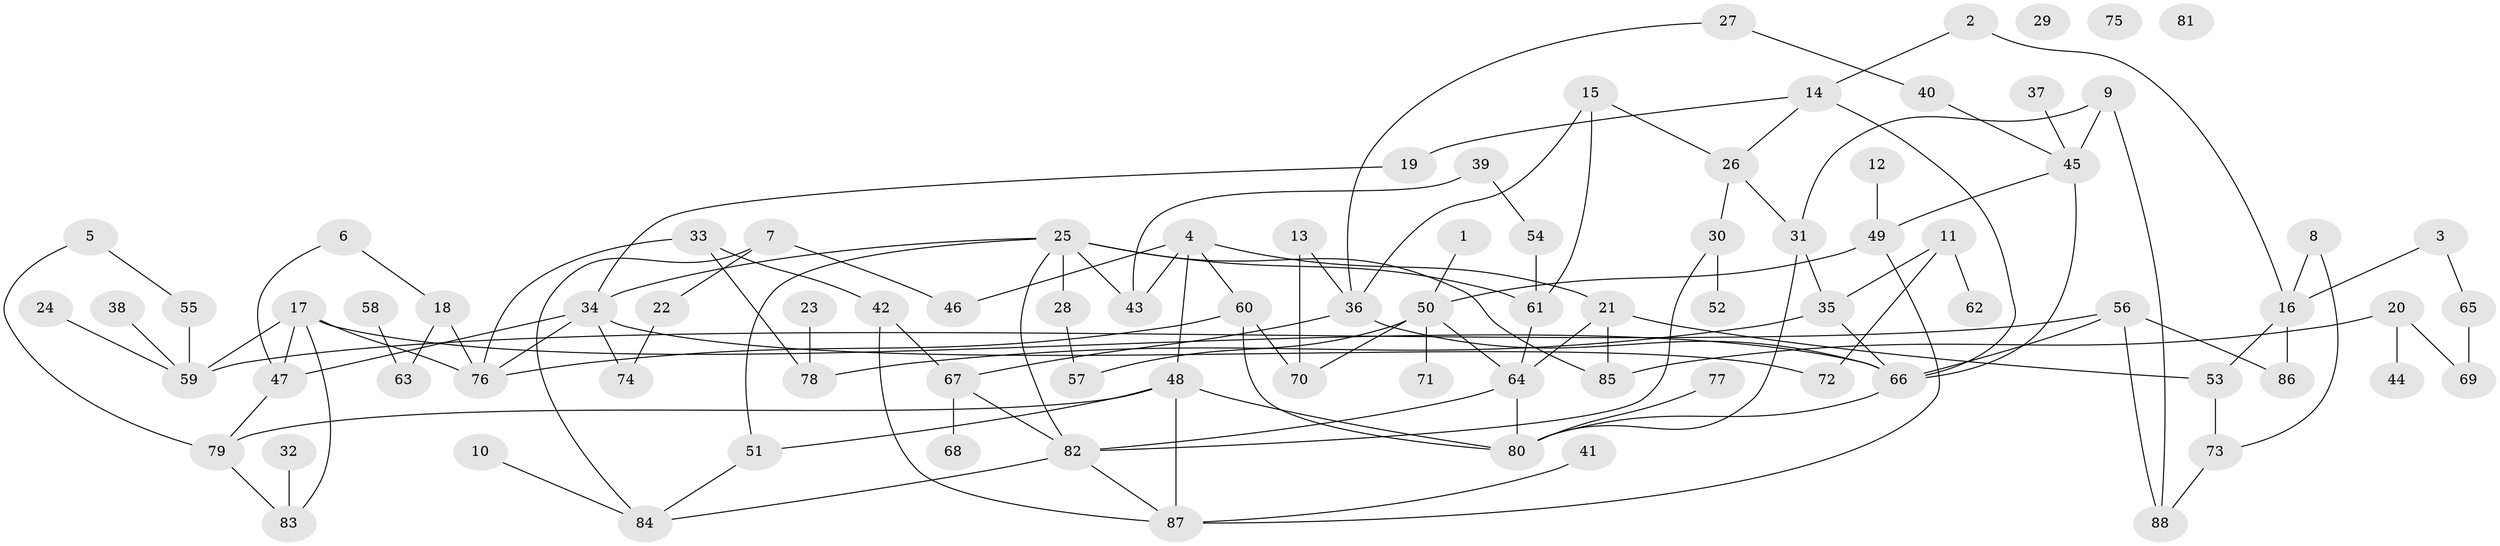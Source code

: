 // Generated by graph-tools (version 1.1) at 2025/49/03/09/25 03:49:09]
// undirected, 88 vertices, 127 edges
graph export_dot {
graph [start="1"]
  node [color=gray90,style=filled];
  1;
  2;
  3;
  4;
  5;
  6;
  7;
  8;
  9;
  10;
  11;
  12;
  13;
  14;
  15;
  16;
  17;
  18;
  19;
  20;
  21;
  22;
  23;
  24;
  25;
  26;
  27;
  28;
  29;
  30;
  31;
  32;
  33;
  34;
  35;
  36;
  37;
  38;
  39;
  40;
  41;
  42;
  43;
  44;
  45;
  46;
  47;
  48;
  49;
  50;
  51;
  52;
  53;
  54;
  55;
  56;
  57;
  58;
  59;
  60;
  61;
  62;
  63;
  64;
  65;
  66;
  67;
  68;
  69;
  70;
  71;
  72;
  73;
  74;
  75;
  76;
  77;
  78;
  79;
  80;
  81;
  82;
  83;
  84;
  85;
  86;
  87;
  88;
  1 -- 50;
  2 -- 14;
  2 -- 16;
  3 -- 16;
  3 -- 65;
  4 -- 21;
  4 -- 43;
  4 -- 46;
  4 -- 48;
  4 -- 60;
  5 -- 55;
  5 -- 79;
  6 -- 18;
  6 -- 47;
  7 -- 22;
  7 -- 46;
  7 -- 84;
  8 -- 16;
  8 -- 73;
  9 -- 31;
  9 -- 45;
  9 -- 88;
  10 -- 84;
  11 -- 35;
  11 -- 62;
  11 -- 72;
  12 -- 49;
  13 -- 36;
  13 -- 70;
  14 -- 19;
  14 -- 26;
  14 -- 66;
  15 -- 26;
  15 -- 36;
  15 -- 61;
  16 -- 53;
  16 -- 86;
  17 -- 47;
  17 -- 59;
  17 -- 66;
  17 -- 76;
  17 -- 83;
  18 -- 63;
  18 -- 76;
  19 -- 34;
  20 -- 44;
  20 -- 69;
  20 -- 85;
  21 -- 53;
  21 -- 64;
  21 -- 85;
  22 -- 74;
  23 -- 78;
  24 -- 59;
  25 -- 28;
  25 -- 34;
  25 -- 43;
  25 -- 51;
  25 -- 61;
  25 -- 82;
  25 -- 85;
  26 -- 30;
  26 -- 31;
  27 -- 36;
  27 -- 40;
  28 -- 57;
  30 -- 52;
  30 -- 82;
  31 -- 35;
  31 -- 80;
  32 -- 83;
  33 -- 42;
  33 -- 76;
  33 -- 78;
  34 -- 47;
  34 -- 72;
  34 -- 74;
  34 -- 76;
  35 -- 66;
  35 -- 78;
  36 -- 66;
  36 -- 67;
  37 -- 45;
  38 -- 59;
  39 -- 43;
  39 -- 54;
  40 -- 45;
  41 -- 87;
  42 -- 67;
  42 -- 87;
  45 -- 49;
  45 -- 66;
  47 -- 79;
  48 -- 51;
  48 -- 79;
  48 -- 80;
  48 -- 87;
  49 -- 50;
  49 -- 87;
  50 -- 57;
  50 -- 64;
  50 -- 70;
  50 -- 71;
  51 -- 84;
  53 -- 73;
  54 -- 61;
  55 -- 59;
  56 -- 59;
  56 -- 66;
  56 -- 86;
  56 -- 88;
  58 -- 63;
  60 -- 70;
  60 -- 76;
  60 -- 80;
  61 -- 64;
  64 -- 80;
  64 -- 82;
  65 -- 69;
  66 -- 80;
  67 -- 68;
  67 -- 82;
  73 -- 88;
  77 -- 80;
  79 -- 83;
  82 -- 84;
  82 -- 87;
}
